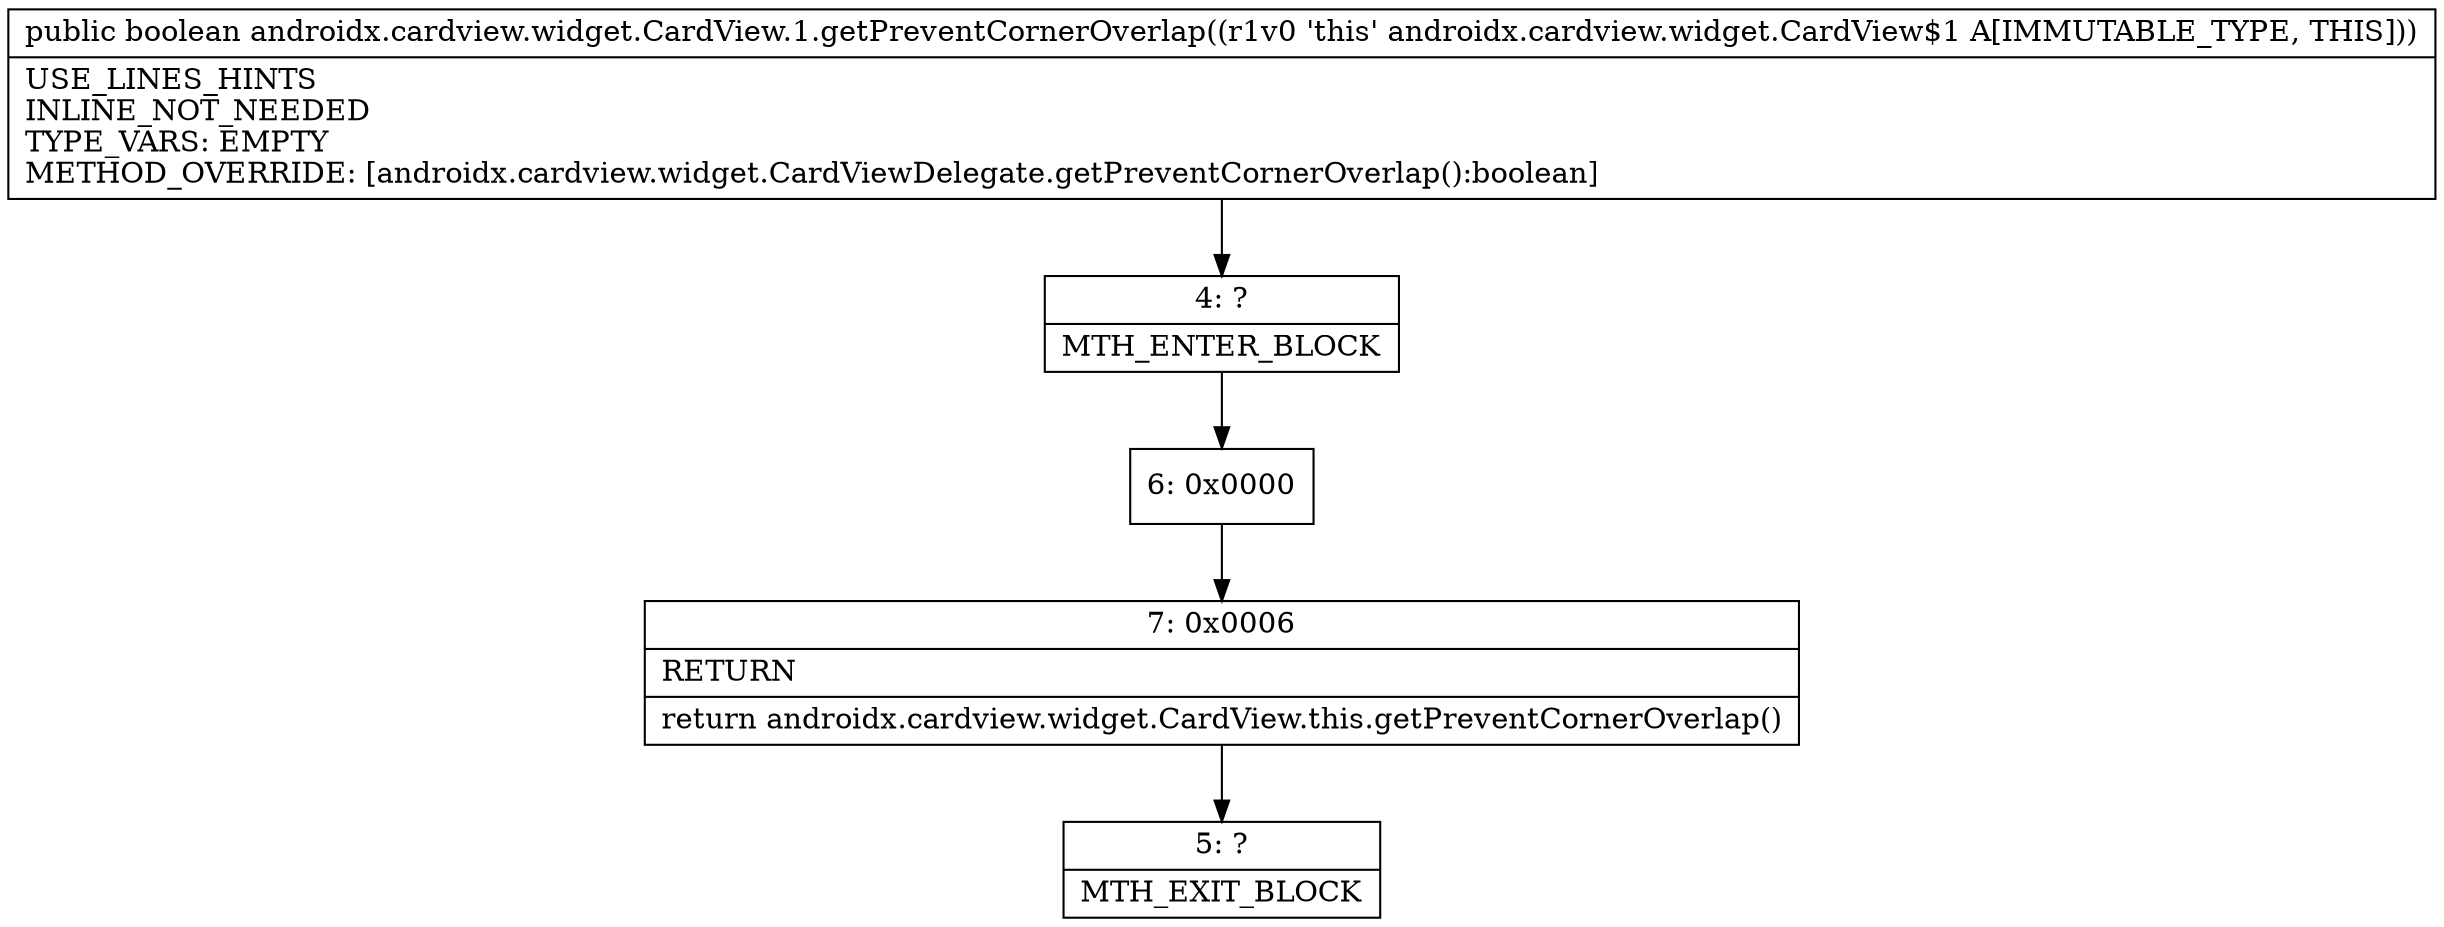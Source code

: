 digraph "CFG forandroidx.cardview.widget.CardView.1.getPreventCornerOverlap()Z" {
Node_4 [shape=record,label="{4\:\ ?|MTH_ENTER_BLOCK\l}"];
Node_6 [shape=record,label="{6\:\ 0x0000}"];
Node_7 [shape=record,label="{7\:\ 0x0006|RETURN\l|return androidx.cardview.widget.CardView.this.getPreventCornerOverlap()\l}"];
Node_5 [shape=record,label="{5\:\ ?|MTH_EXIT_BLOCK\l}"];
MethodNode[shape=record,label="{public boolean androidx.cardview.widget.CardView.1.getPreventCornerOverlap((r1v0 'this' androidx.cardview.widget.CardView$1 A[IMMUTABLE_TYPE, THIS]))  | USE_LINES_HINTS\lINLINE_NOT_NEEDED\lTYPE_VARS: EMPTY\lMETHOD_OVERRIDE: [androidx.cardview.widget.CardViewDelegate.getPreventCornerOverlap():boolean]\l}"];
MethodNode -> Node_4;Node_4 -> Node_6;
Node_6 -> Node_7;
Node_7 -> Node_5;
}

